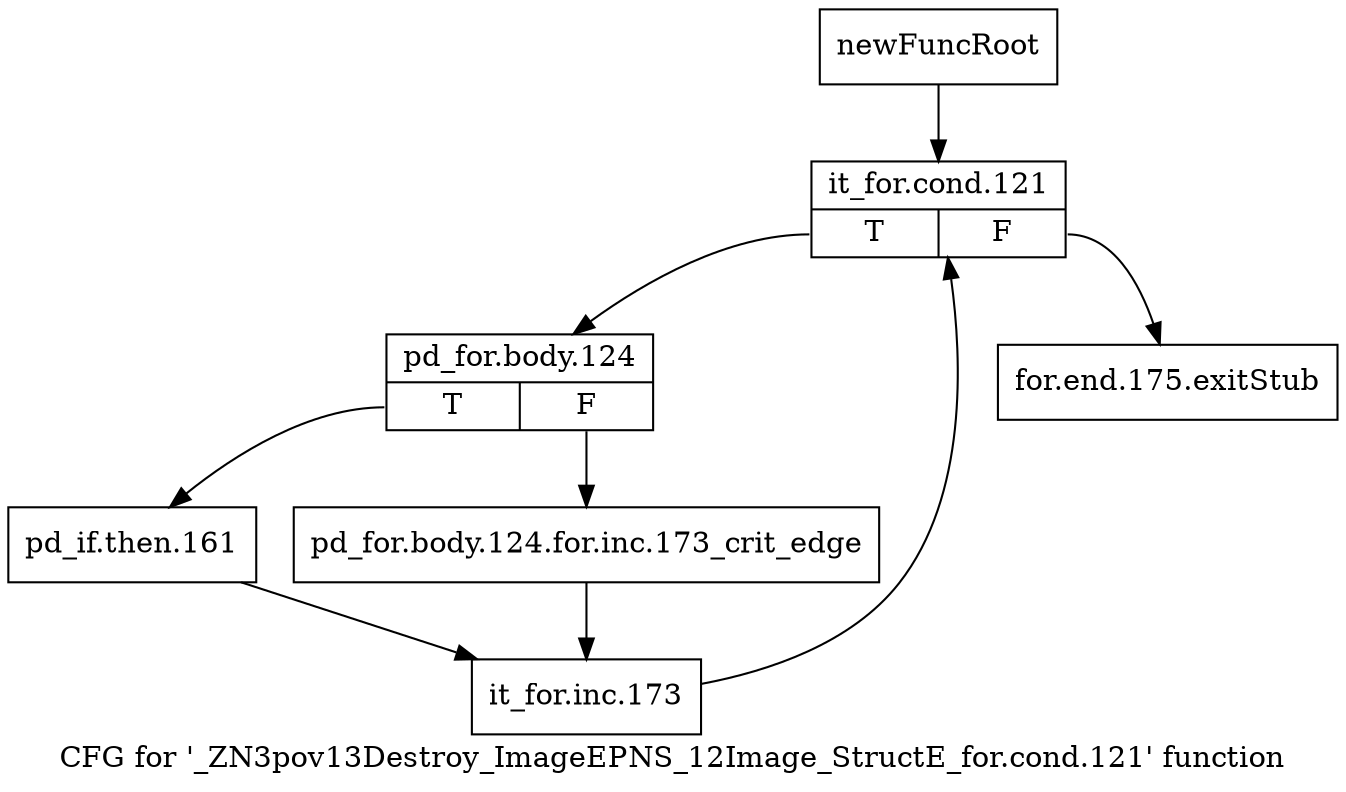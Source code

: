 digraph "CFG for '_ZN3pov13Destroy_ImageEPNS_12Image_StructE_for.cond.121' function" {
	label="CFG for '_ZN3pov13Destroy_ImageEPNS_12Image_StructE_for.cond.121' function";

	Node0x1d1c750 [shape=record,label="{newFuncRoot}"];
	Node0x1d1c750 -> Node0x1d1c7f0;
	Node0x1d1c7a0 [shape=record,label="{for.end.175.exitStub}"];
	Node0x1d1c7f0 [shape=record,label="{it_for.cond.121|{<s0>T|<s1>F}}"];
	Node0x1d1c7f0:s0 -> Node0x1d1c840;
	Node0x1d1c7f0:s1 -> Node0x1d1c7a0;
	Node0x1d1c840 [shape=record,label="{pd_for.body.124|{<s0>T|<s1>F}}"];
	Node0x1d1c840:s0 -> Node0x1d1d160;
	Node0x1d1c840:s1 -> Node0x1d1d110;
	Node0x1d1d110 [shape=record,label="{pd_for.body.124.for.inc.173_crit_edge}"];
	Node0x1d1d110 -> Node0x1d1d1b0;
	Node0x1d1d160 [shape=record,label="{pd_if.then.161}"];
	Node0x1d1d160 -> Node0x1d1d1b0;
	Node0x1d1d1b0 [shape=record,label="{it_for.inc.173}"];
	Node0x1d1d1b0 -> Node0x1d1c7f0;
}
